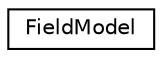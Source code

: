 digraph "Graphical Class Hierarchy"
{
  edge [fontname="Helvetica",fontsize="10",labelfontname="Helvetica",labelfontsize="10"];
  node [fontname="Helvetica",fontsize="10",shape=record];
  rankdir="LR";
  Node1 [label="FieldModel",height=0.2,width=0.4,color="black", fillcolor="white", style="filled",URL="$struct_field_model.html"];
}
